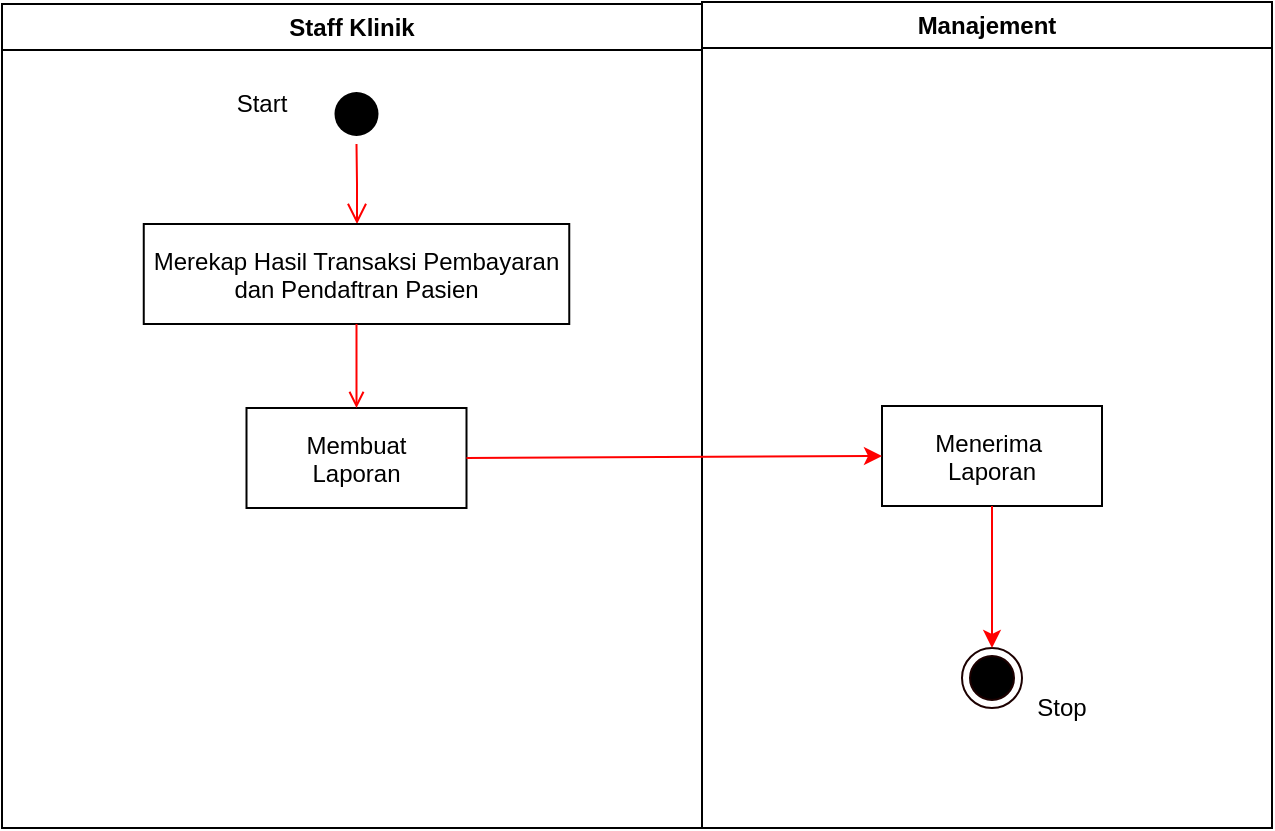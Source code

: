 <mxfile version="14.8.4" type="github">
  <diagram name="Page-1" id="e7e014a7-5840-1c2e-5031-d8a46d1fe8dd">
    <mxGraphModel dx="828" dy="483" grid="1" gridSize="10" guides="1" tooltips="1" connect="1" arrows="1" fold="1" page="1" pageScale="1" pageWidth="1169" pageHeight="826" background="none" math="0" shadow="0">
      <root>
        <mxCell id="0" />
        <mxCell id="1" parent="0" />
        <mxCell id="2" value="Staff Klinik" style="swimlane;whiteSpace=wrap" parent="1" vertex="1">
          <mxGeometry x="90" y="128" width="350" height="412" as="geometry" />
        </mxCell>
        <mxCell id="5" value="" style="ellipse;shape=startState;fillColor=#000000;strokeColor=none;" parent="2" vertex="1">
          <mxGeometry x="162.25" y="40" width="30" height="30" as="geometry" />
        </mxCell>
        <mxCell id="6" value="" style="edgeStyle=elbowEdgeStyle;elbow=horizontal;verticalAlign=bottom;endArrow=open;endSize=8;strokeColor=#FF0000;endFill=1;rounded=0" parent="2" source="5" target="7" edge="1">
          <mxGeometry x="100" y="40" as="geometry">
            <mxPoint x="115" y="110" as="targetPoint" />
          </mxGeometry>
        </mxCell>
        <mxCell id="7" value="Merekap Hasil Transaksi Pembayaran &#xa;dan Pendaftran Pasien" style="" parent="2" vertex="1">
          <mxGeometry x="70.88" y="110" width="212.75" height="50" as="geometry" />
        </mxCell>
        <mxCell id="8" value="Membuat&#xa;Laporan" style="" parent="2" vertex="1">
          <mxGeometry x="122.25" y="202" width="110" height="50" as="geometry" />
        </mxCell>
        <mxCell id="9" value="" style="endArrow=open;strokeColor=#FF0000;endFill=1;rounded=0" parent="2" source="7" target="8" edge="1">
          <mxGeometry relative="1" as="geometry" />
        </mxCell>
        <mxCell id="C3pK07ns1bqNZINAd856-44" value="Start" style="text;html=1;strokeColor=none;fillColor=none;align=center;verticalAlign=middle;whiteSpace=wrap;rounded=0;" parent="2" vertex="1">
          <mxGeometry x="110" y="40" width="40" height="20" as="geometry" />
        </mxCell>
        <mxCell id="3" value="Manajement" style="swimlane;whiteSpace=wrap" parent="1" vertex="1">
          <mxGeometry x="440" y="127" width="285" height="413" as="geometry" />
        </mxCell>
        <mxCell id="18" value="Menerima &#xa;Laporan" style="" parent="3" vertex="1">
          <mxGeometry x="90" y="202" width="110" height="50" as="geometry" />
        </mxCell>
        <mxCell id="13" value="" style="ellipse;shape=startState;fillColor=#000000;strokeColor=#1C0000;" parent="3" vertex="1">
          <mxGeometry x="130" y="323" width="30" height="30" as="geometry" />
        </mxCell>
        <mxCell id="C3pK07ns1bqNZINAd856-45" value="Stop" style="text;html=1;strokeColor=none;fillColor=none;align=center;verticalAlign=middle;whiteSpace=wrap;rounded=0;" parent="3" vertex="1">
          <mxGeometry x="160" y="343" width="40" height="20" as="geometry" />
        </mxCell>
        <mxCell id="-gBgQy3QOKIPqrP6CjdA-18" value="" style="ellipse;whiteSpace=wrap;html=1;aspect=fixed;strokeColor=#1C0000;fillColor=none;" vertex="1" parent="3">
          <mxGeometry x="130" y="323" width="30" height="30" as="geometry" />
        </mxCell>
        <mxCell id="C3pK07ns1bqNZINAd856-43" value="" style="endArrow=classic;html=1;strokeColor=#FF0000;exitX=0.5;exitY=1;exitDx=0;exitDy=0;" parent="3" source="18" target="-gBgQy3QOKIPqrP6CjdA-18" edge="1">
          <mxGeometry width="50" height="50" relative="1" as="geometry">
            <mxPoint x="-45" y="223" as="sourcePoint" />
            <mxPoint x="145" y="313" as="targetPoint" />
          </mxGeometry>
        </mxCell>
        <mxCell id="C3pK07ns1bqNZINAd856-42" value="" style="endArrow=classic;html=1;entryX=0;entryY=0.5;entryDx=0;entryDy=0;exitX=1;exitY=0.5;exitDx=0;exitDy=0;strokeColor=#FF0000;" parent="1" source="8" target="18" edge="1">
          <mxGeometry width="50" height="50" relative="1" as="geometry">
            <mxPoint x="400" y="350" as="sourcePoint" />
            <mxPoint x="450" y="300" as="targetPoint" />
          </mxGeometry>
        </mxCell>
      </root>
    </mxGraphModel>
  </diagram>
</mxfile>
